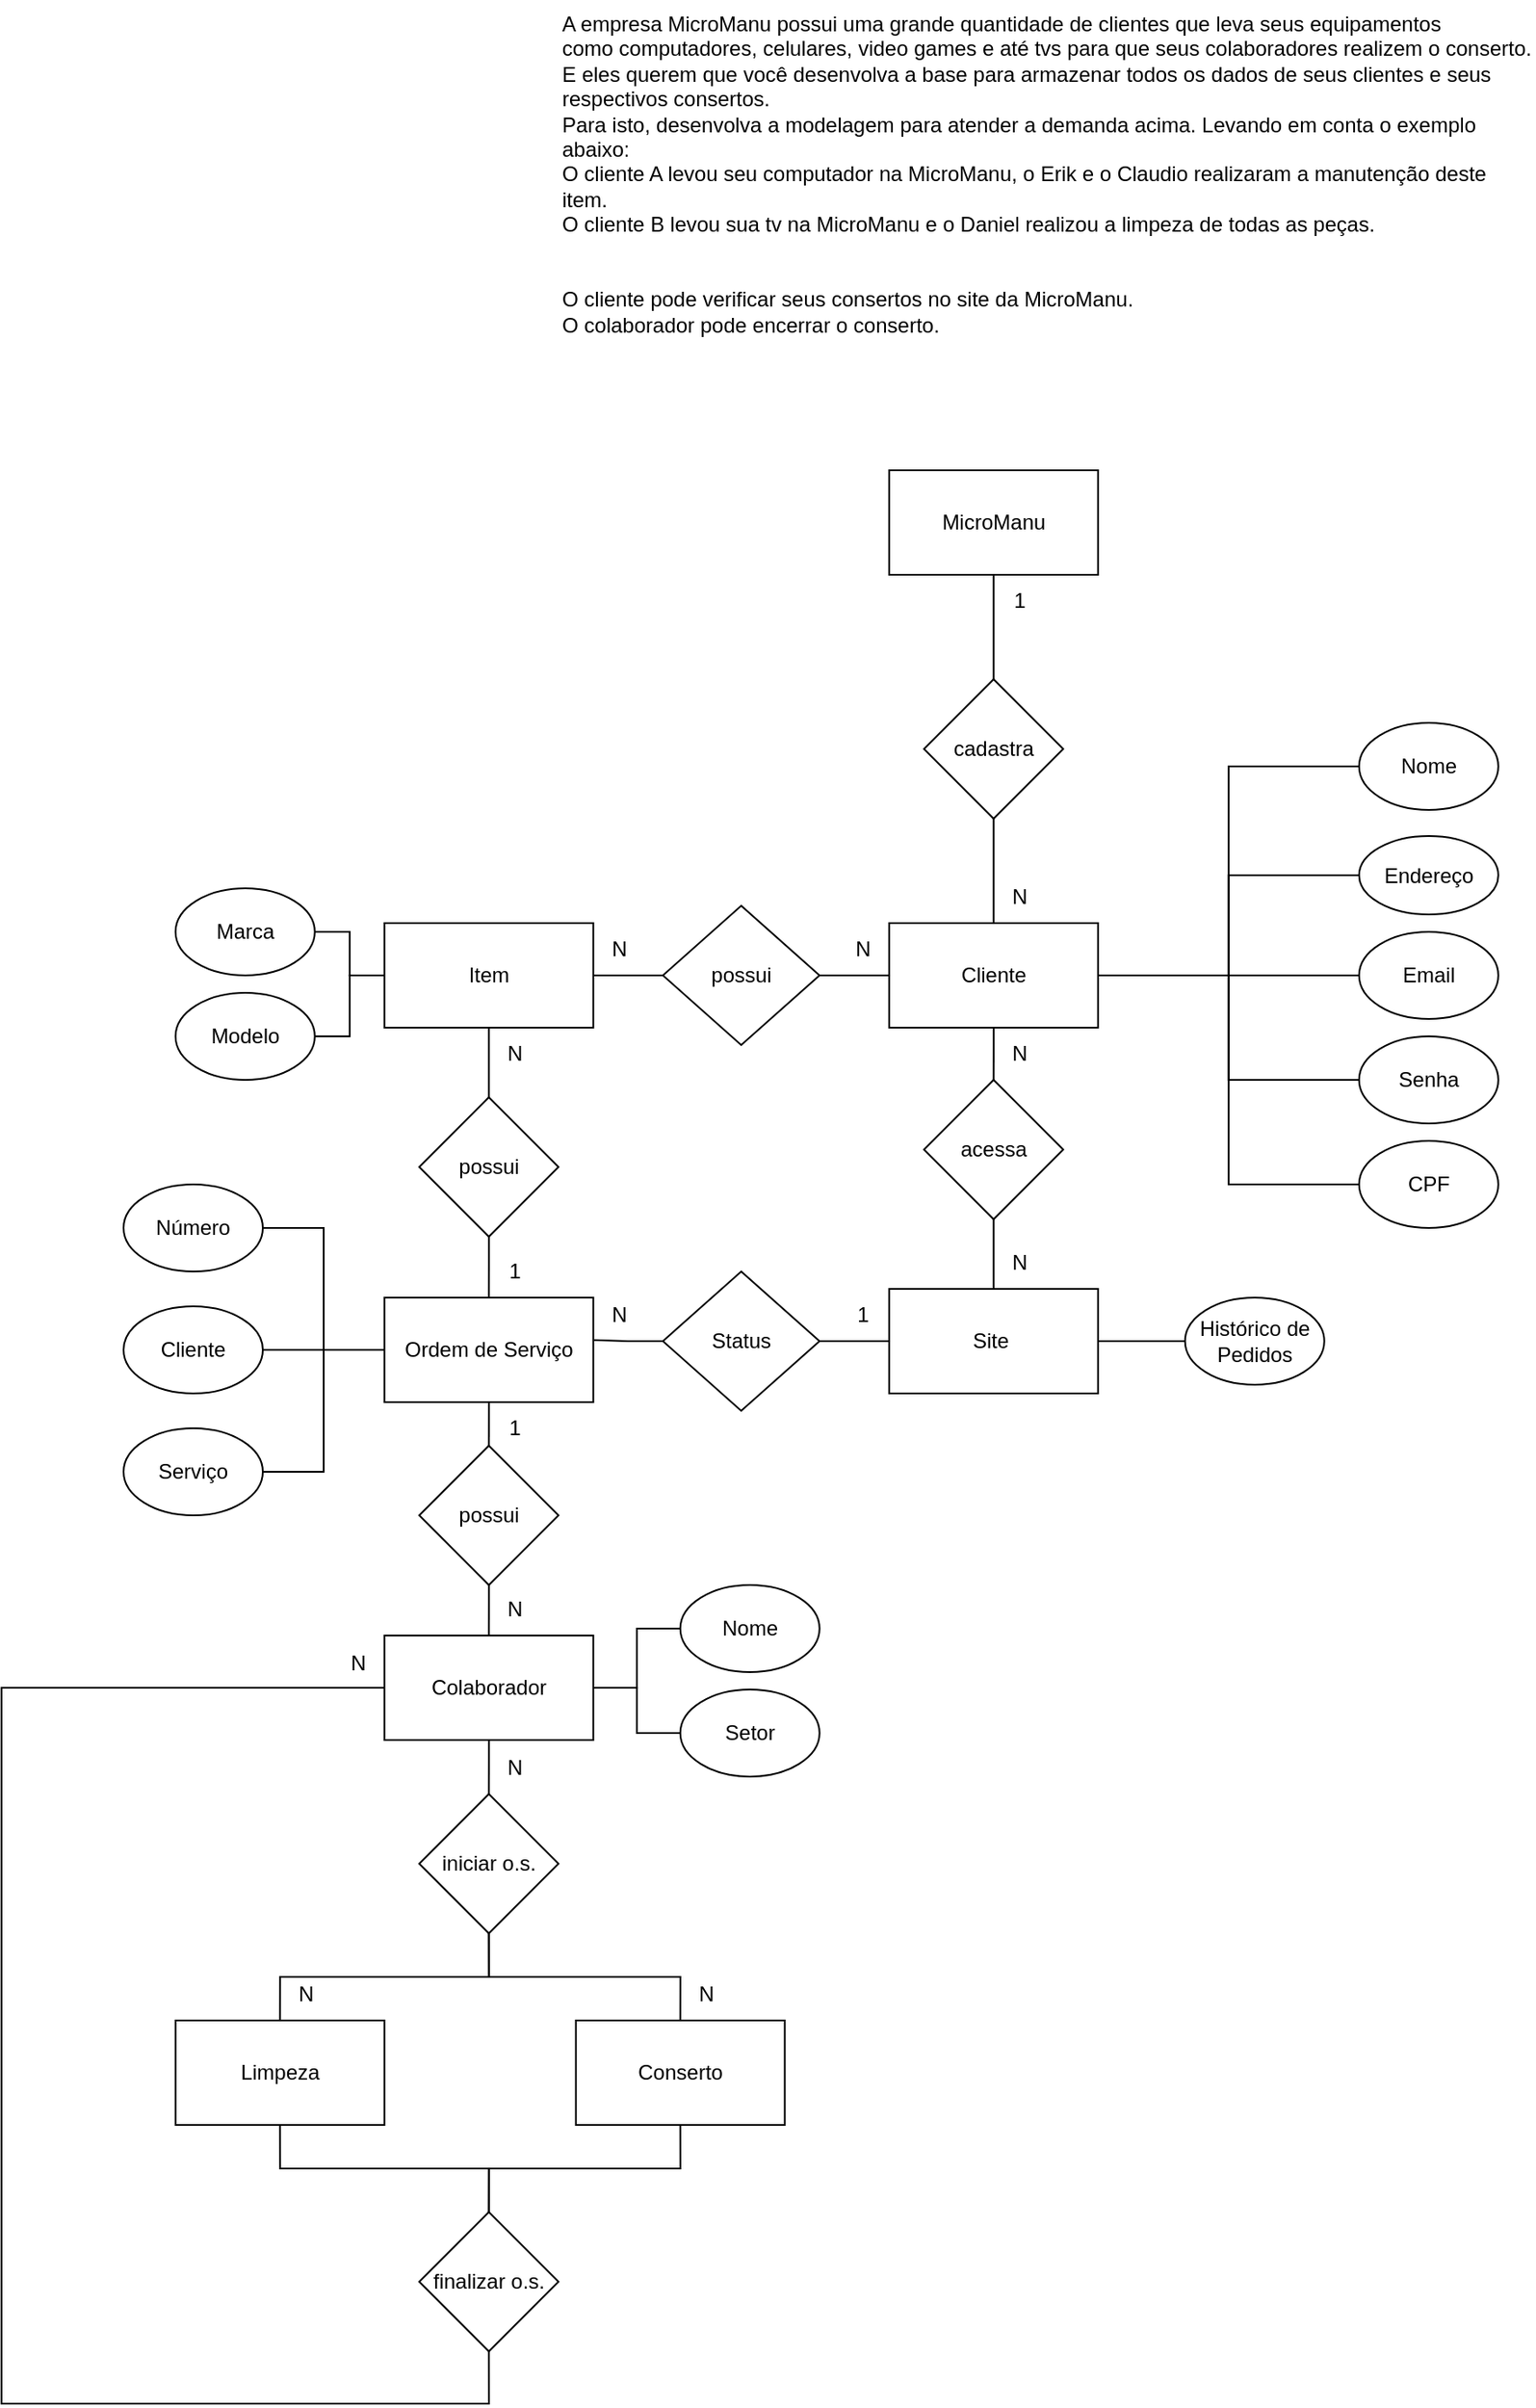 <mxfile version="21.6.5" type="device">
  <diagram name="Página-1" id="Kn-lFzY1Quf_LhqWI0k3">
    <mxGraphModel dx="3839" dy="1053" grid="1" gridSize="10" guides="1" tooltips="1" connect="1" arrows="1" fold="1" page="1" pageScale="1" pageWidth="827" pageHeight="1169" math="0" shadow="0">
      <root>
        <mxCell id="0" />
        <mxCell id="1" parent="0" />
        <mxCell id="oVFXR0Ruum2B-1qELvYe-1" value="A empresa MicroManu possui uma grande quantidade de clientes que leva seus equipamentos &#xa;como computadores, celulares, video games e até tvs para que seus colaboradores realizem o conserto.&#xa;E eles querem que você desenvolva a base para armazenar todos os dados de seus clientes e seus respectivos consertos.&#xa;Para isto, desenvolva a modelagem para atender a demanda acima. Levando em conta o exemplo abaixo:&#xa;O cliente A levou seu computador na MicroManu, o Erik e o Claudio realizaram a manutenção deste item.&#xa;O cliente B levou sua tv na MicroManu e o Daniel realizou a limpeza de todas as peças.&#xa;&#xa;&#xa;O cliente pode verificar seus consertos no site da MicroManu.&#xa;O colaborador pode encerrar o conserto." style="text;whiteSpace=wrap;" vertex="1" parent="1">
          <mxGeometry x="-1060.14" width="560" height="220" as="geometry" />
        </mxCell>
        <mxCell id="oVFXR0Ruum2B-1qELvYe-41" style="edgeStyle=orthogonalEdgeStyle;rounded=0;orthogonalLoop=1;jettySize=auto;html=1;entryX=0.5;entryY=0;entryDx=0;entryDy=0;endArrow=none;endFill=0;" edge="1" parent="1" source="oVFXR0Ruum2B-1qELvYe-2" target="oVFXR0Ruum2B-1qELvYe-3">
          <mxGeometry relative="1" as="geometry" />
        </mxCell>
        <mxCell id="oVFXR0Ruum2B-1qELvYe-2" value="MicroManu" style="rounded=0;whiteSpace=wrap;html=1;" vertex="1" parent="1">
          <mxGeometry x="-870.14" y="270" width="120" height="60" as="geometry" />
        </mxCell>
        <mxCell id="oVFXR0Ruum2B-1qELvYe-42" style="edgeStyle=orthogonalEdgeStyle;rounded=0;orthogonalLoop=1;jettySize=auto;html=1;entryX=0.5;entryY=0;entryDx=0;entryDy=0;endArrow=none;endFill=0;" edge="1" parent="1" source="oVFXR0Ruum2B-1qELvYe-3" target="oVFXR0Ruum2B-1qELvYe-27">
          <mxGeometry relative="1" as="geometry" />
        </mxCell>
        <mxCell id="oVFXR0Ruum2B-1qELvYe-3" value="cadastra" style="rhombus;whiteSpace=wrap;html=1;" vertex="1" parent="1">
          <mxGeometry x="-850.14" y="390" width="80" height="80" as="geometry" />
        </mxCell>
        <mxCell id="oVFXR0Ruum2B-1qELvYe-49" style="edgeStyle=orthogonalEdgeStyle;rounded=0;orthogonalLoop=1;jettySize=auto;html=1;entryX=1;entryY=0.5;entryDx=0;entryDy=0;endArrow=none;endFill=0;" edge="1" parent="1" source="oVFXR0Ruum2B-1qELvYe-4" target="oVFXR0Ruum2B-1qELvYe-14">
          <mxGeometry relative="1" as="geometry" />
        </mxCell>
        <mxCell id="oVFXR0Ruum2B-1qELvYe-50" style="edgeStyle=orthogonalEdgeStyle;rounded=0;orthogonalLoop=1;jettySize=auto;html=1;entryX=1;entryY=0.5;entryDx=0;entryDy=0;endArrow=none;endFill=0;" edge="1" parent="1" source="oVFXR0Ruum2B-1qELvYe-4" target="oVFXR0Ruum2B-1qELvYe-15">
          <mxGeometry relative="1" as="geometry" />
        </mxCell>
        <mxCell id="oVFXR0Ruum2B-1qELvYe-51" style="edgeStyle=orthogonalEdgeStyle;rounded=0;orthogonalLoop=1;jettySize=auto;html=1;entryX=0.5;entryY=0;entryDx=0;entryDy=0;endArrow=none;endFill=0;" edge="1" parent="1" source="oVFXR0Ruum2B-1qELvYe-4" target="oVFXR0Ruum2B-1qELvYe-28">
          <mxGeometry relative="1" as="geometry" />
        </mxCell>
        <mxCell id="oVFXR0Ruum2B-1qELvYe-4" value="Item" style="rounded=0;whiteSpace=wrap;html=1;" vertex="1" parent="1">
          <mxGeometry x="-1160.14" y="530" width="120" height="60" as="geometry" />
        </mxCell>
        <mxCell id="oVFXR0Ruum2B-1qELvYe-44" style="edgeStyle=orthogonalEdgeStyle;rounded=0;orthogonalLoop=1;jettySize=auto;html=1;entryX=0.5;entryY=0;entryDx=0;entryDy=0;endArrow=none;endFill=0;exitX=0.5;exitY=1;exitDx=0;exitDy=0;" edge="1" parent="1" source="oVFXR0Ruum2B-1qELvYe-5" target="oVFXR0Ruum2B-1qELvYe-6">
          <mxGeometry relative="1" as="geometry" />
        </mxCell>
        <mxCell id="oVFXR0Ruum2B-1qELvYe-5" value="acessa" style="rhombus;whiteSpace=wrap;html=1;" vertex="1" parent="1">
          <mxGeometry x="-850.14" y="620" width="80" height="80" as="geometry" />
        </mxCell>
        <mxCell id="oVFXR0Ruum2B-1qELvYe-45" style="edgeStyle=orthogonalEdgeStyle;rounded=0;orthogonalLoop=1;jettySize=auto;html=1;entryX=1;entryY=0.5;entryDx=0;entryDy=0;endArrow=none;endFill=0;exitX=0;exitY=0.5;exitDx=0;exitDy=0;" edge="1" parent="1" source="oVFXR0Ruum2B-1qELvYe-6" target="oVFXR0Ruum2B-1qELvYe-7">
          <mxGeometry relative="1" as="geometry" />
        </mxCell>
        <mxCell id="oVFXR0Ruum2B-1qELvYe-72" style="edgeStyle=orthogonalEdgeStyle;rounded=0;orthogonalLoop=1;jettySize=auto;html=1;entryX=0;entryY=0.5;entryDx=0;entryDy=0;endArrow=none;endFill=0;" edge="1" parent="1" source="oVFXR0Ruum2B-1qELvYe-6" target="oVFXR0Ruum2B-1qELvYe-71">
          <mxGeometry relative="1" as="geometry" />
        </mxCell>
        <mxCell id="oVFXR0Ruum2B-1qELvYe-6" value="Site&amp;nbsp;" style="rounded=0;whiteSpace=wrap;html=1;" vertex="1" parent="1">
          <mxGeometry x="-870.14" y="740" width="120" height="60" as="geometry" />
        </mxCell>
        <mxCell id="oVFXR0Ruum2B-1qELvYe-73" style="edgeStyle=orthogonalEdgeStyle;rounded=0;orthogonalLoop=1;jettySize=auto;html=1;entryX=1.003;entryY=0.407;entryDx=0;entryDy=0;entryPerimeter=0;endArrow=none;endFill=0;" edge="1" parent="1" source="oVFXR0Ruum2B-1qELvYe-7" target="oVFXR0Ruum2B-1qELvYe-18">
          <mxGeometry relative="1" as="geometry" />
        </mxCell>
        <mxCell id="oVFXR0Ruum2B-1qELvYe-7" value="Status" style="rhombus;whiteSpace=wrap;html=1;" vertex="1" parent="1">
          <mxGeometry x="-1000.14" y="730" width="90" height="80" as="geometry" />
        </mxCell>
        <mxCell id="oVFXR0Ruum2B-1qELvYe-9" value="Nome" style="ellipse;whiteSpace=wrap;html=1;" vertex="1" parent="1">
          <mxGeometry x="-600.14" y="415" width="80" height="50" as="geometry" />
        </mxCell>
        <mxCell id="oVFXR0Ruum2B-1qELvYe-10" value="Endereço" style="ellipse;whiteSpace=wrap;html=1;" vertex="1" parent="1">
          <mxGeometry x="-600.14" y="480" width="80" height="45" as="geometry" />
        </mxCell>
        <mxCell id="oVFXR0Ruum2B-1qELvYe-11" value="Email" style="ellipse;whiteSpace=wrap;html=1;" vertex="1" parent="1">
          <mxGeometry x="-600.14" y="535" width="80" height="50" as="geometry" />
        </mxCell>
        <mxCell id="oVFXR0Ruum2B-1qELvYe-12" value="Senha" style="ellipse;whiteSpace=wrap;html=1;" vertex="1" parent="1">
          <mxGeometry x="-600.14" y="595" width="80" height="50" as="geometry" />
        </mxCell>
        <mxCell id="oVFXR0Ruum2B-1qELvYe-13" value="CPF" style="ellipse;whiteSpace=wrap;html=1;" vertex="1" parent="1">
          <mxGeometry x="-600.14" y="655" width="80" height="50" as="geometry" />
        </mxCell>
        <mxCell id="oVFXR0Ruum2B-1qELvYe-14" value="Marca" style="ellipse;whiteSpace=wrap;html=1;" vertex="1" parent="1">
          <mxGeometry x="-1280.14" y="510" width="80" height="50" as="geometry" />
        </mxCell>
        <mxCell id="oVFXR0Ruum2B-1qELvYe-15" value="Modelo" style="ellipse;whiteSpace=wrap;html=1;" vertex="1" parent="1">
          <mxGeometry x="-1280.14" y="570" width="80" height="50" as="geometry" />
        </mxCell>
        <mxCell id="oVFXR0Ruum2B-1qELvYe-54" style="edgeStyle=orthogonalEdgeStyle;rounded=0;orthogonalLoop=1;jettySize=auto;html=1;entryX=1;entryY=0.5;entryDx=0;entryDy=0;endArrow=none;endFill=0;" edge="1" parent="1" source="oVFXR0Ruum2B-1qELvYe-18" target="oVFXR0Ruum2B-1qELvYe-19">
          <mxGeometry relative="1" as="geometry" />
        </mxCell>
        <mxCell id="oVFXR0Ruum2B-1qELvYe-55" style="edgeStyle=orthogonalEdgeStyle;rounded=0;orthogonalLoop=1;jettySize=auto;html=1;entryX=0.5;entryY=0;entryDx=0;entryDy=0;endArrow=none;endFill=0;" edge="1" parent="1" source="oVFXR0Ruum2B-1qELvYe-18" target="oVFXR0Ruum2B-1qELvYe-39">
          <mxGeometry relative="1" as="geometry" />
        </mxCell>
        <mxCell id="oVFXR0Ruum2B-1qELvYe-18" value="Ordem de Serviço" style="rounded=0;whiteSpace=wrap;html=1;" vertex="1" parent="1">
          <mxGeometry x="-1160.14" y="745" width="120" height="60" as="geometry" />
        </mxCell>
        <mxCell id="oVFXR0Ruum2B-1qELvYe-19" value="Número" style="ellipse;whiteSpace=wrap;html=1;" vertex="1" parent="1">
          <mxGeometry x="-1310.0" y="680" width="80" height="50" as="geometry" />
        </mxCell>
        <mxCell id="oVFXR0Ruum2B-1qELvYe-58" style="edgeStyle=orthogonalEdgeStyle;rounded=0;orthogonalLoop=1;jettySize=auto;html=1;entryX=0.5;entryY=0;entryDx=0;entryDy=0;exitX=0.5;exitY=1;exitDx=0;exitDy=0;endArrow=none;endFill=0;" edge="1" parent="1" source="oVFXR0Ruum2B-1qELvYe-20" target="oVFXR0Ruum2B-1qELvYe-21">
          <mxGeometry relative="1" as="geometry" />
        </mxCell>
        <mxCell id="oVFXR0Ruum2B-1qELvYe-59" style="edgeStyle=orthogonalEdgeStyle;rounded=0;orthogonalLoop=1;jettySize=auto;html=1;entryX=0.5;entryY=0;entryDx=0;entryDy=0;exitX=0.5;exitY=1;exitDx=0;exitDy=0;endArrow=none;endFill=0;" edge="1" parent="1" source="oVFXR0Ruum2B-1qELvYe-20" target="oVFXR0Ruum2B-1qELvYe-22">
          <mxGeometry relative="1" as="geometry" />
        </mxCell>
        <mxCell id="oVFXR0Ruum2B-1qELvYe-20" value="iniciar o.s." style="rhombus;whiteSpace=wrap;html=1;" vertex="1" parent="1">
          <mxGeometry x="-1140.14" y="1030" width="80" height="80" as="geometry" />
        </mxCell>
        <mxCell id="oVFXR0Ruum2B-1qELvYe-61" style="edgeStyle=orthogonalEdgeStyle;rounded=0;orthogonalLoop=1;jettySize=auto;html=1;entryX=0.5;entryY=0;entryDx=0;entryDy=0;exitX=0.5;exitY=1;exitDx=0;exitDy=0;endArrow=none;endFill=0;" edge="1" parent="1" source="oVFXR0Ruum2B-1qELvYe-21" target="oVFXR0Ruum2B-1qELvYe-32">
          <mxGeometry relative="1" as="geometry" />
        </mxCell>
        <mxCell id="oVFXR0Ruum2B-1qELvYe-21" value="Limpeza" style="rounded=0;whiteSpace=wrap;html=1;" vertex="1" parent="1">
          <mxGeometry x="-1280.14" y="1160" width="120" height="60" as="geometry" />
        </mxCell>
        <mxCell id="oVFXR0Ruum2B-1qELvYe-60" style="edgeStyle=orthogonalEdgeStyle;rounded=0;orthogonalLoop=1;jettySize=auto;html=1;entryX=0.5;entryY=0;entryDx=0;entryDy=0;exitX=0.5;exitY=1;exitDx=0;exitDy=0;endArrow=none;endFill=0;" edge="1" parent="1" source="oVFXR0Ruum2B-1qELvYe-22" target="oVFXR0Ruum2B-1qELvYe-32">
          <mxGeometry relative="1" as="geometry" />
        </mxCell>
        <mxCell id="oVFXR0Ruum2B-1qELvYe-22" value="Conserto" style="rounded=0;whiteSpace=wrap;html=1;" vertex="1" parent="1">
          <mxGeometry x="-1050.14" y="1160" width="120" height="60" as="geometry" />
        </mxCell>
        <mxCell id="oVFXR0Ruum2B-1qELvYe-57" style="edgeStyle=orthogonalEdgeStyle;rounded=0;orthogonalLoop=1;jettySize=auto;html=1;entryX=0.5;entryY=0;entryDx=0;entryDy=0;endArrow=none;endFill=0;" edge="1" parent="1" source="oVFXR0Ruum2B-1qELvYe-24" target="oVFXR0Ruum2B-1qELvYe-20">
          <mxGeometry relative="1" as="geometry" />
        </mxCell>
        <mxCell id="oVFXR0Ruum2B-1qELvYe-62" style="edgeStyle=orthogonalEdgeStyle;rounded=0;orthogonalLoop=1;jettySize=auto;html=1;entryX=0;entryY=0.5;entryDx=0;entryDy=0;endArrow=none;endFill=0;" edge="1" parent="1" source="oVFXR0Ruum2B-1qELvYe-24" target="oVFXR0Ruum2B-1qELvYe-31">
          <mxGeometry relative="1" as="geometry" />
        </mxCell>
        <mxCell id="oVFXR0Ruum2B-1qELvYe-63" style="edgeStyle=orthogonalEdgeStyle;rounded=0;orthogonalLoop=1;jettySize=auto;html=1;entryX=0;entryY=0.5;entryDx=0;entryDy=0;endArrow=none;endFill=0;" edge="1" parent="1" source="oVFXR0Ruum2B-1qELvYe-24" target="oVFXR0Ruum2B-1qELvYe-40">
          <mxGeometry relative="1" as="geometry" />
        </mxCell>
        <mxCell id="oVFXR0Ruum2B-1qELvYe-24" value="Colaborador" style="rounded=0;whiteSpace=wrap;html=1;" vertex="1" parent="1">
          <mxGeometry x="-1160.14" y="939" width="120" height="60" as="geometry" />
        </mxCell>
        <mxCell id="oVFXR0Ruum2B-1qELvYe-43" style="edgeStyle=orthogonalEdgeStyle;rounded=0;orthogonalLoop=1;jettySize=auto;html=1;entryX=0.5;entryY=0;entryDx=0;entryDy=0;endArrow=none;endFill=0;" edge="1" parent="1" source="oVFXR0Ruum2B-1qELvYe-27" target="oVFXR0Ruum2B-1qELvYe-5">
          <mxGeometry relative="1" as="geometry" />
        </mxCell>
        <mxCell id="oVFXR0Ruum2B-1qELvYe-47" style="edgeStyle=orthogonalEdgeStyle;rounded=0;orthogonalLoop=1;jettySize=auto;html=1;entryX=1;entryY=0.5;entryDx=0;entryDy=0;endArrow=none;endFill=0;" edge="1" parent="1" source="oVFXR0Ruum2B-1qELvYe-27" target="oVFXR0Ruum2B-1qELvYe-38">
          <mxGeometry relative="1" as="geometry" />
        </mxCell>
        <mxCell id="oVFXR0Ruum2B-1qELvYe-64" style="edgeStyle=orthogonalEdgeStyle;rounded=0;orthogonalLoop=1;jettySize=auto;html=1;entryX=0;entryY=0.5;entryDx=0;entryDy=0;endArrow=none;endFill=0;" edge="1" parent="1" source="oVFXR0Ruum2B-1qELvYe-27" target="oVFXR0Ruum2B-1qELvYe-9">
          <mxGeometry relative="1" as="geometry" />
        </mxCell>
        <mxCell id="oVFXR0Ruum2B-1qELvYe-65" style="edgeStyle=orthogonalEdgeStyle;rounded=0;orthogonalLoop=1;jettySize=auto;html=1;entryX=0;entryY=0.5;entryDx=0;entryDy=0;endArrow=none;endFill=0;" edge="1" parent="1" source="oVFXR0Ruum2B-1qELvYe-27" target="oVFXR0Ruum2B-1qELvYe-10">
          <mxGeometry relative="1" as="geometry" />
        </mxCell>
        <mxCell id="oVFXR0Ruum2B-1qELvYe-66" style="edgeStyle=orthogonalEdgeStyle;rounded=0;orthogonalLoop=1;jettySize=auto;html=1;entryX=0;entryY=0.5;entryDx=0;entryDy=0;endArrow=none;endFill=0;" edge="1" parent="1" source="oVFXR0Ruum2B-1qELvYe-27" target="oVFXR0Ruum2B-1qELvYe-11">
          <mxGeometry relative="1" as="geometry" />
        </mxCell>
        <mxCell id="oVFXR0Ruum2B-1qELvYe-67" style="edgeStyle=orthogonalEdgeStyle;rounded=0;orthogonalLoop=1;jettySize=auto;html=1;entryX=0;entryY=0.5;entryDx=0;entryDy=0;endArrow=none;endFill=0;" edge="1" parent="1" source="oVFXR0Ruum2B-1qELvYe-27" target="oVFXR0Ruum2B-1qELvYe-12">
          <mxGeometry relative="1" as="geometry" />
        </mxCell>
        <mxCell id="oVFXR0Ruum2B-1qELvYe-68" style="edgeStyle=orthogonalEdgeStyle;rounded=0;orthogonalLoop=1;jettySize=auto;html=1;entryX=0;entryY=0.5;entryDx=0;entryDy=0;endArrow=none;endFill=0;" edge="1" parent="1" source="oVFXR0Ruum2B-1qELvYe-27" target="oVFXR0Ruum2B-1qELvYe-13">
          <mxGeometry relative="1" as="geometry" />
        </mxCell>
        <mxCell id="oVFXR0Ruum2B-1qELvYe-27" value="Cliente" style="rounded=0;whiteSpace=wrap;html=1;" vertex="1" parent="1">
          <mxGeometry x="-870.14" y="530" width="120" height="60" as="geometry" />
        </mxCell>
        <mxCell id="oVFXR0Ruum2B-1qELvYe-52" style="edgeStyle=orthogonalEdgeStyle;rounded=0;orthogonalLoop=1;jettySize=auto;html=1;entryX=0.5;entryY=0;entryDx=0;entryDy=0;endArrow=none;endFill=0;" edge="1" parent="1" source="oVFXR0Ruum2B-1qELvYe-28" target="oVFXR0Ruum2B-1qELvYe-18">
          <mxGeometry relative="1" as="geometry" />
        </mxCell>
        <mxCell id="oVFXR0Ruum2B-1qELvYe-28" value="possui" style="rhombus;whiteSpace=wrap;html=1;" vertex="1" parent="1">
          <mxGeometry x="-1140.14" y="630" width="80" height="80" as="geometry" />
        </mxCell>
        <mxCell id="oVFXR0Ruum2B-1qELvYe-31" value="Nome" style="ellipse;whiteSpace=wrap;html=1;" vertex="1" parent="1">
          <mxGeometry x="-990.14" y="910" width="80" height="50" as="geometry" />
        </mxCell>
        <mxCell id="oVFXR0Ruum2B-1qELvYe-69" style="edgeStyle=orthogonalEdgeStyle;rounded=0;orthogonalLoop=1;jettySize=auto;html=1;entryX=0;entryY=0.5;entryDx=0;entryDy=0;exitX=0.5;exitY=1;exitDx=0;exitDy=0;endArrow=none;endFill=0;" edge="1" parent="1" source="oVFXR0Ruum2B-1qELvYe-32" target="oVFXR0Ruum2B-1qELvYe-24">
          <mxGeometry relative="1" as="geometry">
            <Array as="points">
              <mxPoint x="-1100.14" y="1380" />
              <mxPoint x="-1380.14" y="1380" />
              <mxPoint x="-1380.14" y="969" />
            </Array>
          </mxGeometry>
        </mxCell>
        <mxCell id="oVFXR0Ruum2B-1qELvYe-32" value="finalizar o.s." style="rhombus;whiteSpace=wrap;html=1;" vertex="1" parent="1">
          <mxGeometry x="-1140.14" y="1270" width="80" height="80" as="geometry" />
        </mxCell>
        <mxCell id="oVFXR0Ruum2B-1qELvYe-48" style="edgeStyle=orthogonalEdgeStyle;rounded=0;orthogonalLoop=1;jettySize=auto;html=1;entryX=1;entryY=0.5;entryDx=0;entryDy=0;endArrow=none;endFill=0;" edge="1" parent="1" source="oVFXR0Ruum2B-1qELvYe-38" target="oVFXR0Ruum2B-1qELvYe-4">
          <mxGeometry relative="1" as="geometry" />
        </mxCell>
        <mxCell id="oVFXR0Ruum2B-1qELvYe-38" value="possui" style="rhombus;whiteSpace=wrap;html=1;" vertex="1" parent="1">
          <mxGeometry x="-1000.14" y="520" width="90" height="80" as="geometry" />
        </mxCell>
        <mxCell id="oVFXR0Ruum2B-1qELvYe-56" style="edgeStyle=orthogonalEdgeStyle;rounded=0;orthogonalLoop=1;jettySize=auto;html=1;entryX=0.5;entryY=0;entryDx=0;entryDy=0;endArrow=none;endFill=0;" edge="1" parent="1" source="oVFXR0Ruum2B-1qELvYe-39" target="oVFXR0Ruum2B-1qELvYe-24">
          <mxGeometry relative="1" as="geometry" />
        </mxCell>
        <mxCell id="oVFXR0Ruum2B-1qELvYe-39" value="possui" style="rhombus;whiteSpace=wrap;html=1;" vertex="1" parent="1">
          <mxGeometry x="-1140.14" y="830" width="80" height="80" as="geometry" />
        </mxCell>
        <mxCell id="oVFXR0Ruum2B-1qELvYe-40" value="Setor" style="ellipse;whiteSpace=wrap;html=1;" vertex="1" parent="1">
          <mxGeometry x="-990.14" y="970" width="80" height="50" as="geometry" />
        </mxCell>
        <mxCell id="oVFXR0Ruum2B-1qELvYe-71" value="Histórico de Pedidos" style="ellipse;whiteSpace=wrap;html=1;" vertex="1" parent="1">
          <mxGeometry x="-700.14" y="745" width="80" height="50" as="geometry" />
        </mxCell>
        <mxCell id="oVFXR0Ruum2B-1qELvYe-74" value="1" style="text;html=1;strokeColor=none;fillColor=none;align=center;verticalAlign=middle;whiteSpace=wrap;rounded=0;" vertex="1" parent="1">
          <mxGeometry x="-810.14" y="330" width="30" height="30" as="geometry" />
        </mxCell>
        <mxCell id="oVFXR0Ruum2B-1qELvYe-75" value="N" style="text;html=1;strokeColor=none;fillColor=none;align=center;verticalAlign=middle;whiteSpace=wrap;rounded=0;" vertex="1" parent="1">
          <mxGeometry x="-810.14" y="500" width="30" height="30" as="geometry" />
        </mxCell>
        <mxCell id="oVFXR0Ruum2B-1qELvYe-76" value="N" style="text;html=1;strokeColor=none;fillColor=none;align=center;verticalAlign=middle;whiteSpace=wrap;rounded=0;" vertex="1" parent="1">
          <mxGeometry x="-900.14" y="530" width="30" height="30" as="geometry" />
        </mxCell>
        <mxCell id="oVFXR0Ruum2B-1qELvYe-77" value="N" style="text;html=1;strokeColor=none;fillColor=none;align=center;verticalAlign=middle;whiteSpace=wrap;rounded=0;" vertex="1" parent="1">
          <mxGeometry x="-1040.14" y="530" width="30" height="30" as="geometry" />
        </mxCell>
        <mxCell id="oVFXR0Ruum2B-1qELvYe-78" value="1" style="text;html=1;strokeColor=none;fillColor=none;align=center;verticalAlign=middle;whiteSpace=wrap;rounded=0;" vertex="1" parent="1">
          <mxGeometry x="-1100.14" y="715" width="30" height="30" as="geometry" />
        </mxCell>
        <mxCell id="oVFXR0Ruum2B-1qELvYe-79" value="N" style="text;html=1;strokeColor=none;fillColor=none;align=center;verticalAlign=middle;whiteSpace=wrap;rounded=0;" vertex="1" parent="1">
          <mxGeometry x="-1100.14" y="590" width="30" height="30" as="geometry" />
        </mxCell>
        <mxCell id="oVFXR0Ruum2B-1qELvYe-80" value="N" style="text;html=1;strokeColor=none;fillColor=none;align=center;verticalAlign=middle;whiteSpace=wrap;rounded=0;" vertex="1" parent="1">
          <mxGeometry x="-810.14" y="590" width="30" height="30" as="geometry" />
        </mxCell>
        <mxCell id="oVFXR0Ruum2B-1qELvYe-81" value="N" style="text;html=1;strokeColor=none;fillColor=none;align=center;verticalAlign=middle;whiteSpace=wrap;rounded=0;" vertex="1" parent="1">
          <mxGeometry x="-810.14" y="710" width="30" height="30" as="geometry" />
        </mxCell>
        <mxCell id="oVFXR0Ruum2B-1qELvYe-82" value="1" style="text;html=1;strokeColor=none;fillColor=none;align=center;verticalAlign=middle;whiteSpace=wrap;rounded=0;" vertex="1" parent="1">
          <mxGeometry x="-900.14" y="740" width="30" height="30" as="geometry" />
        </mxCell>
        <mxCell id="oVFXR0Ruum2B-1qELvYe-83" value="N" style="text;html=1;strokeColor=none;fillColor=none;align=center;verticalAlign=middle;whiteSpace=wrap;rounded=0;" vertex="1" parent="1">
          <mxGeometry x="-1040.14" y="740" width="30" height="30" as="geometry" />
        </mxCell>
        <mxCell id="oVFXR0Ruum2B-1qELvYe-84" value="1" style="text;html=1;strokeColor=none;fillColor=none;align=center;verticalAlign=middle;whiteSpace=wrap;rounded=0;" vertex="1" parent="1">
          <mxGeometry x="-1100.14" y="805" width="30" height="30" as="geometry" />
        </mxCell>
        <mxCell id="oVFXR0Ruum2B-1qELvYe-85" value="N" style="text;html=1;strokeColor=none;fillColor=none;align=center;verticalAlign=middle;whiteSpace=wrap;rounded=0;" vertex="1" parent="1">
          <mxGeometry x="-1100.14" y="909" width="30" height="30" as="geometry" />
        </mxCell>
        <mxCell id="oVFXR0Ruum2B-1qELvYe-86" value="N" style="text;html=1;strokeColor=none;fillColor=none;align=center;verticalAlign=middle;whiteSpace=wrap;rounded=0;" vertex="1" parent="1">
          <mxGeometry x="-1100.14" y="1000" width="30" height="30" as="geometry" />
        </mxCell>
        <mxCell id="oVFXR0Ruum2B-1qELvYe-87" value="N" style="text;html=1;strokeColor=none;fillColor=none;align=center;verticalAlign=middle;whiteSpace=wrap;rounded=0;" vertex="1" parent="1">
          <mxGeometry x="-1220.14" y="1130" width="30" height="30" as="geometry" />
        </mxCell>
        <mxCell id="oVFXR0Ruum2B-1qELvYe-88" value="N" style="text;html=1;strokeColor=none;fillColor=none;align=center;verticalAlign=middle;whiteSpace=wrap;rounded=0;" vertex="1" parent="1">
          <mxGeometry x="-990.14" y="1130" width="30" height="30" as="geometry" />
        </mxCell>
        <mxCell id="oVFXR0Ruum2B-1qELvYe-89" value="N" style="text;html=1;strokeColor=none;fillColor=none;align=center;verticalAlign=middle;whiteSpace=wrap;rounded=0;" vertex="1" parent="1">
          <mxGeometry x="-1190.14" y="940" width="30" height="30" as="geometry" />
        </mxCell>
        <mxCell id="oVFXR0Ruum2B-1qELvYe-91" style="edgeStyle=orthogonalEdgeStyle;rounded=0;orthogonalLoop=1;jettySize=auto;html=1;entryX=0;entryY=0.5;entryDx=0;entryDy=0;endArrow=none;endFill=0;" edge="1" parent="1" source="oVFXR0Ruum2B-1qELvYe-90" target="oVFXR0Ruum2B-1qELvYe-18">
          <mxGeometry relative="1" as="geometry" />
        </mxCell>
        <mxCell id="oVFXR0Ruum2B-1qELvYe-90" value="Cliente" style="ellipse;whiteSpace=wrap;html=1;" vertex="1" parent="1">
          <mxGeometry x="-1310.0" y="750" width="80" height="50" as="geometry" />
        </mxCell>
        <mxCell id="oVFXR0Ruum2B-1qELvYe-93" style="edgeStyle=orthogonalEdgeStyle;rounded=0;orthogonalLoop=1;jettySize=auto;html=1;entryX=0;entryY=0.5;entryDx=0;entryDy=0;endArrow=none;endFill=0;" edge="1" parent="1" source="oVFXR0Ruum2B-1qELvYe-92" target="oVFXR0Ruum2B-1qELvYe-18">
          <mxGeometry relative="1" as="geometry" />
        </mxCell>
        <mxCell id="oVFXR0Ruum2B-1qELvYe-92" value="Serviço" style="ellipse;whiteSpace=wrap;html=1;" vertex="1" parent="1">
          <mxGeometry x="-1310.0" y="820" width="80" height="50" as="geometry" />
        </mxCell>
      </root>
    </mxGraphModel>
  </diagram>
</mxfile>
